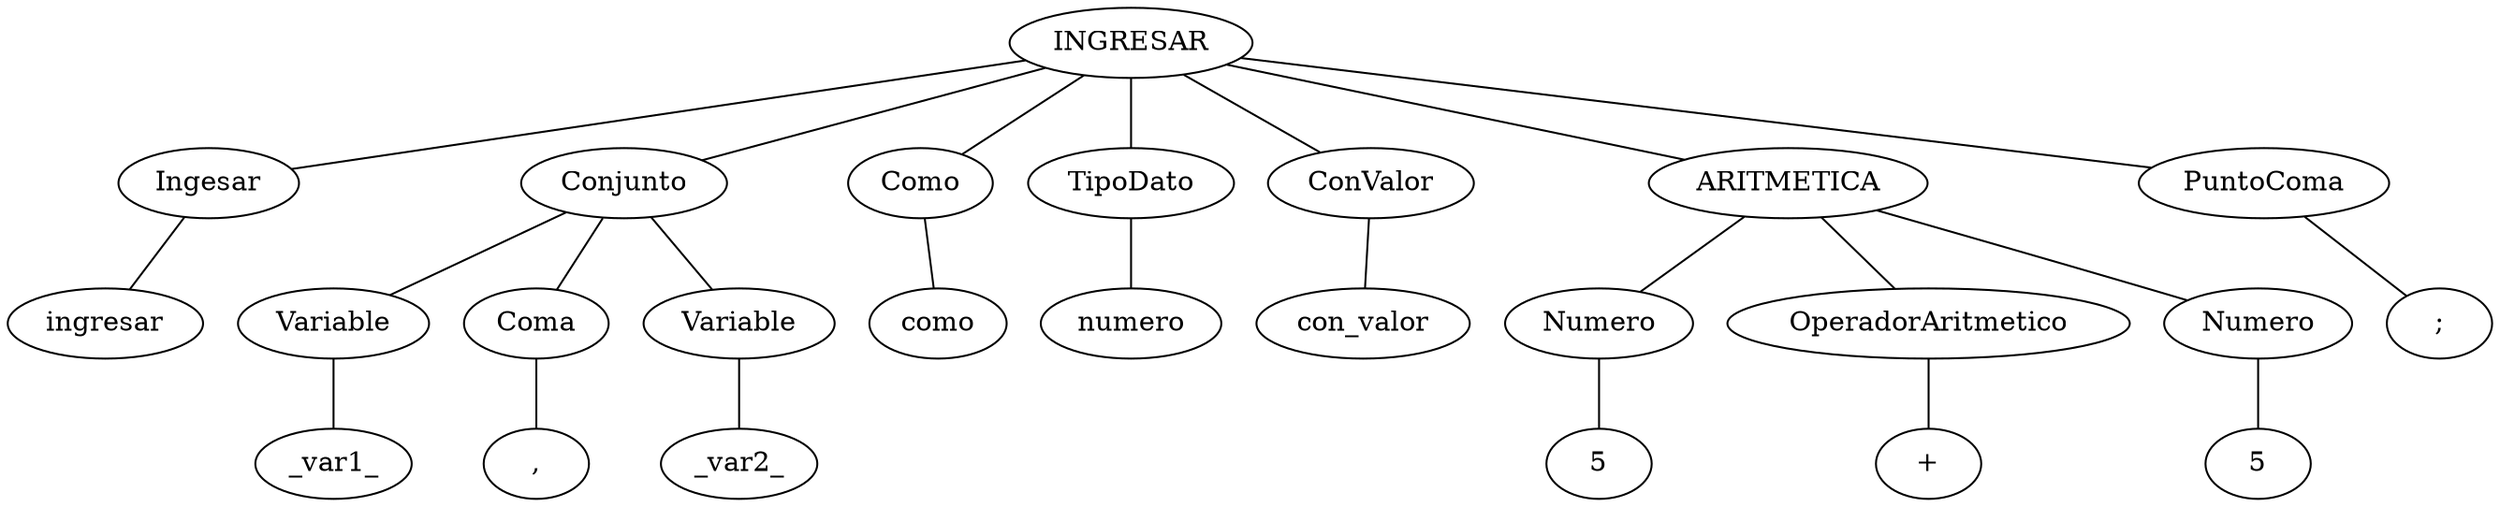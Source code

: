 graph  Arbol_Sintactico{

node0[label = "INGRESAR"];
node0 -- node00
node00[label = "Ingesar"];
node00c[label = "ingresar"];
node00 -- node00c
node0 -- node01
node01[label = "Conjunto"];
node01 -- node010
node010[label = "Variable"];
node010c[label = "_var1_"];
node010 -- node010c
node01 -- node011
node011[label = "Coma"];
node011c[label = ","];
node011 -- node011c
node01 -- node012
node012[label = "Variable"];
node012c[label = "_var2_"];
node012 -- node012c
node0 -- node02
node02[label = "Como"];
node02c[label = "como"];
node02 -- node02c
node0 -- node03
node03[label = "TipoDato"];
node03c[label = "numero"];
node03 -- node03c
node0 -- node04
node04[label = "ConValor"];
node04c[label = "con_valor"];
node04 -- node04c
node0 -- node05
node05[label = "ARITMETICA"];
node05 -- node050
node050[label = "Numero"];
node050c[label = "5"];
node050 -- node050c
node05 -- node051
node051[label = "OperadorAritmetico"];
node051c[label = "+"];
node051 -- node051c
node05 -- node052
node052[label = "Numero"];
node052c[label = "5"];
node052 -- node052c
node0 -- node06
node06[label = "PuntoComa"];
node06c[label = ";"];
node06 -- node06c


}
